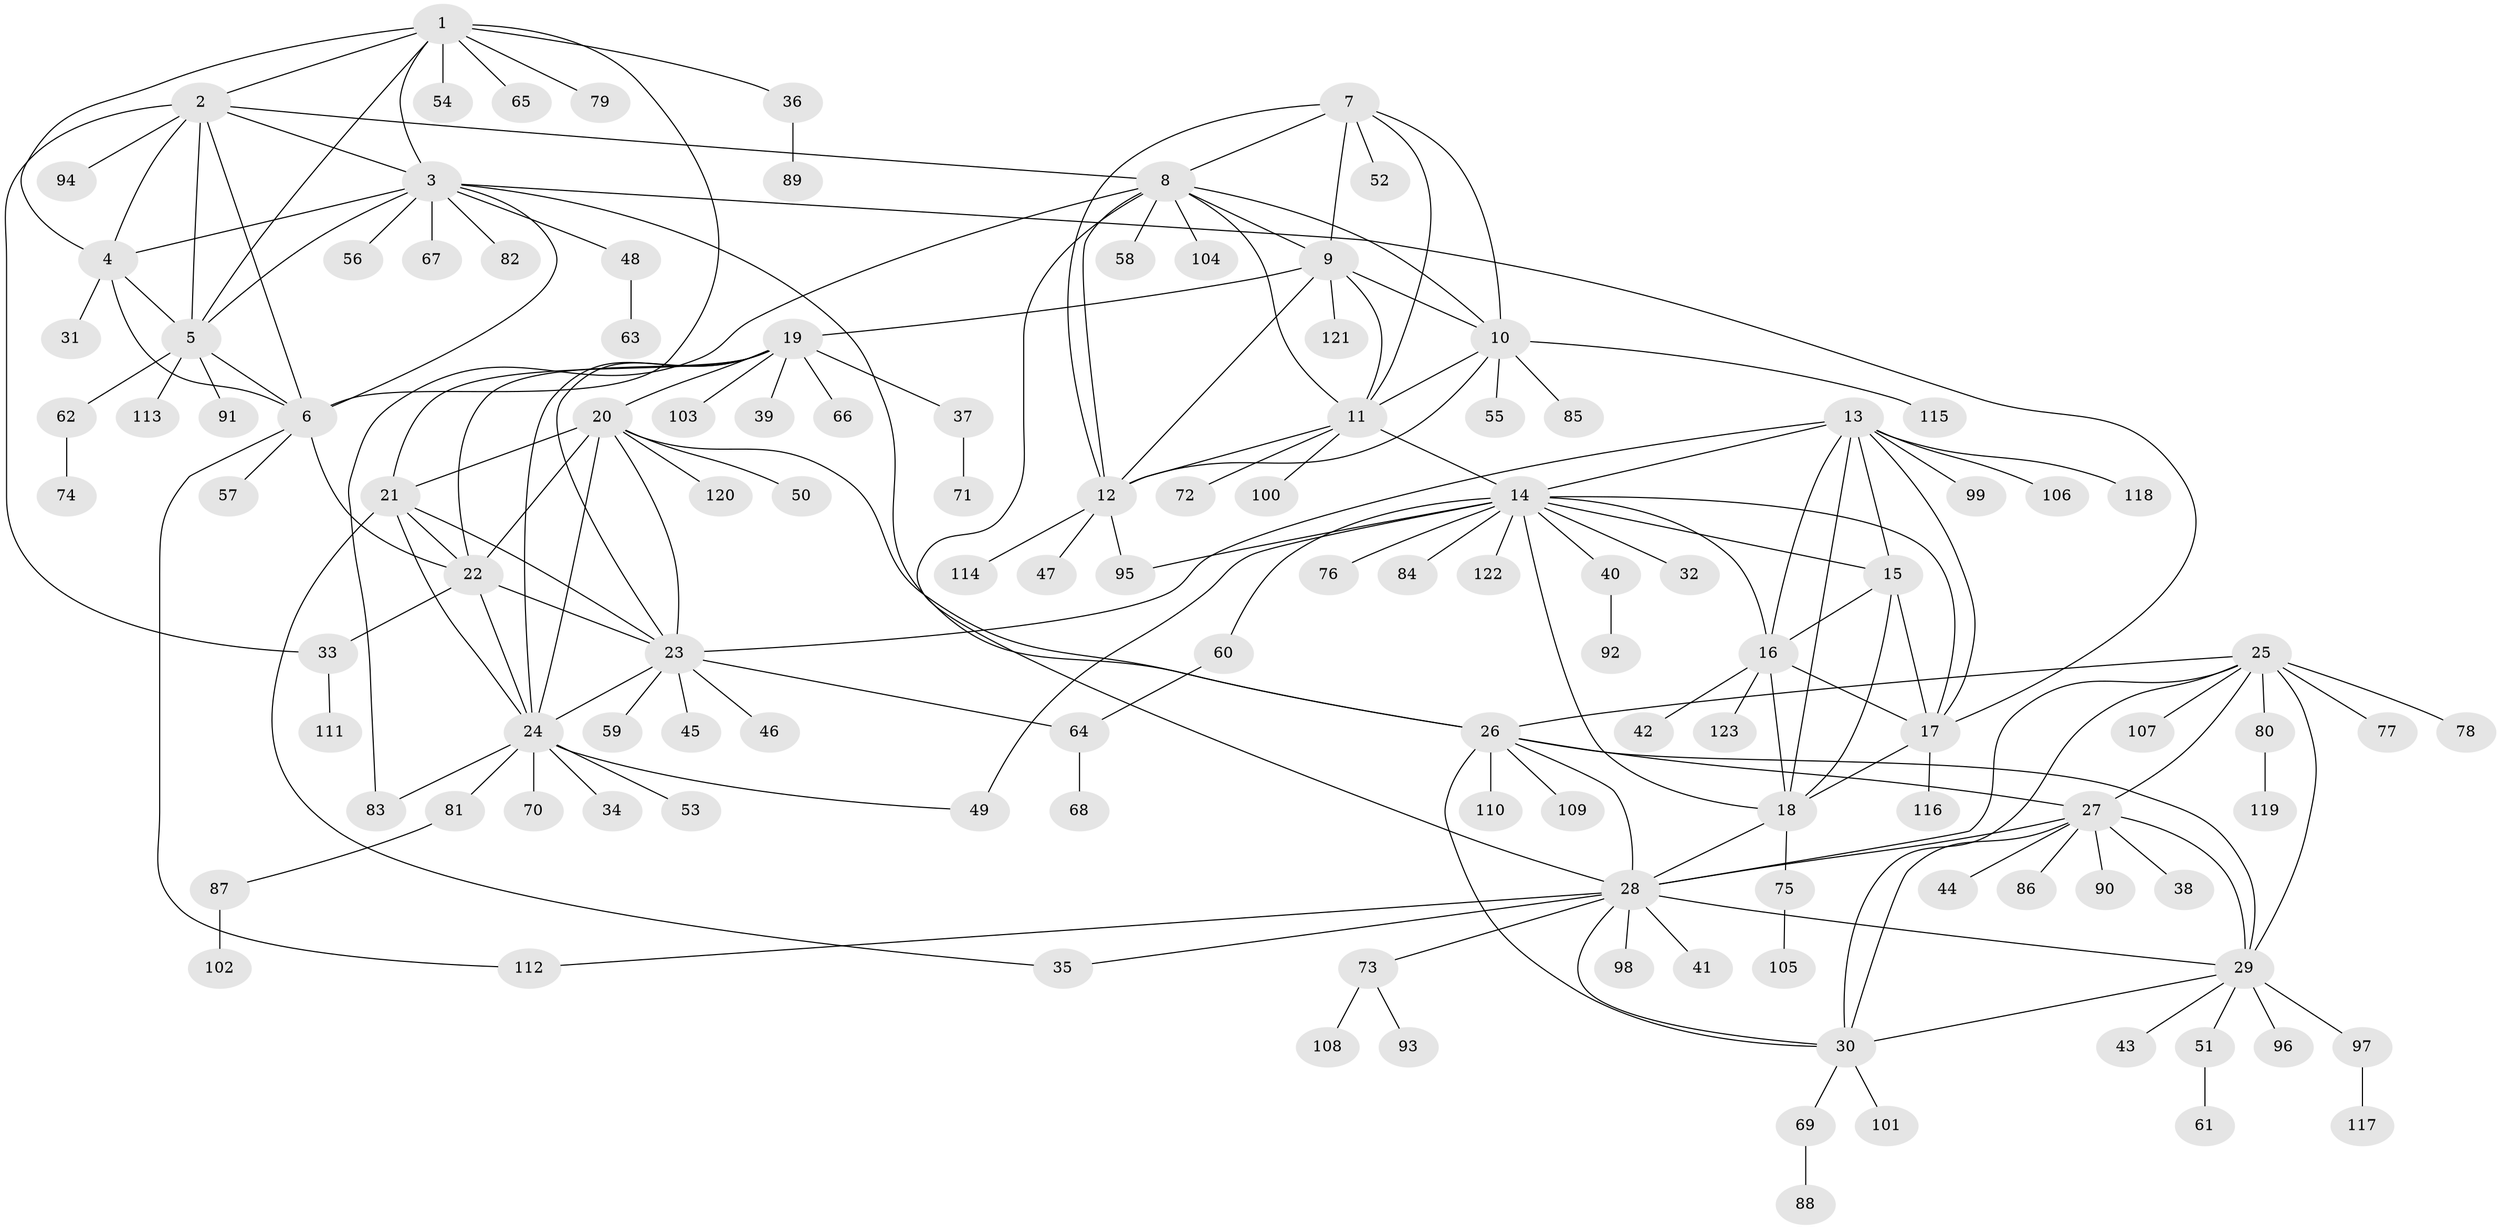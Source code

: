 // Generated by graph-tools (version 1.1) at 2025/02/03/09/25 03:02:41]
// undirected, 123 vertices, 185 edges
graph export_dot {
graph [start="1"]
  node [color=gray90,style=filled];
  1;
  2;
  3;
  4;
  5;
  6;
  7;
  8;
  9;
  10;
  11;
  12;
  13;
  14;
  15;
  16;
  17;
  18;
  19;
  20;
  21;
  22;
  23;
  24;
  25;
  26;
  27;
  28;
  29;
  30;
  31;
  32;
  33;
  34;
  35;
  36;
  37;
  38;
  39;
  40;
  41;
  42;
  43;
  44;
  45;
  46;
  47;
  48;
  49;
  50;
  51;
  52;
  53;
  54;
  55;
  56;
  57;
  58;
  59;
  60;
  61;
  62;
  63;
  64;
  65;
  66;
  67;
  68;
  69;
  70;
  71;
  72;
  73;
  74;
  75;
  76;
  77;
  78;
  79;
  80;
  81;
  82;
  83;
  84;
  85;
  86;
  87;
  88;
  89;
  90;
  91;
  92;
  93;
  94;
  95;
  96;
  97;
  98;
  99;
  100;
  101;
  102;
  103;
  104;
  105;
  106;
  107;
  108;
  109;
  110;
  111;
  112;
  113;
  114;
  115;
  116;
  117;
  118;
  119;
  120;
  121;
  122;
  123;
  1 -- 2;
  1 -- 3;
  1 -- 4;
  1 -- 5;
  1 -- 6;
  1 -- 36;
  1 -- 54;
  1 -- 65;
  1 -- 79;
  2 -- 3;
  2 -- 4;
  2 -- 5;
  2 -- 6;
  2 -- 8;
  2 -- 33;
  2 -- 94;
  3 -- 4;
  3 -- 5;
  3 -- 6;
  3 -- 17;
  3 -- 26;
  3 -- 48;
  3 -- 56;
  3 -- 67;
  3 -- 82;
  4 -- 5;
  4 -- 6;
  4 -- 31;
  5 -- 6;
  5 -- 62;
  5 -- 91;
  5 -- 113;
  6 -- 22;
  6 -- 57;
  6 -- 112;
  7 -- 8;
  7 -- 9;
  7 -- 10;
  7 -- 11;
  7 -- 12;
  7 -- 52;
  8 -- 9;
  8 -- 10;
  8 -- 11;
  8 -- 12;
  8 -- 28;
  8 -- 58;
  8 -- 83;
  8 -- 104;
  9 -- 10;
  9 -- 11;
  9 -- 12;
  9 -- 19;
  9 -- 121;
  10 -- 11;
  10 -- 12;
  10 -- 55;
  10 -- 85;
  10 -- 115;
  11 -- 12;
  11 -- 14;
  11 -- 72;
  11 -- 100;
  12 -- 47;
  12 -- 95;
  12 -- 114;
  13 -- 14;
  13 -- 15;
  13 -- 16;
  13 -- 17;
  13 -- 18;
  13 -- 23;
  13 -- 99;
  13 -- 106;
  13 -- 118;
  14 -- 15;
  14 -- 16;
  14 -- 17;
  14 -- 18;
  14 -- 32;
  14 -- 40;
  14 -- 49;
  14 -- 60;
  14 -- 76;
  14 -- 84;
  14 -- 95;
  14 -- 122;
  15 -- 16;
  15 -- 17;
  15 -- 18;
  16 -- 17;
  16 -- 18;
  16 -- 42;
  16 -- 123;
  17 -- 18;
  17 -- 116;
  18 -- 28;
  18 -- 75;
  19 -- 20;
  19 -- 21;
  19 -- 22;
  19 -- 23;
  19 -- 24;
  19 -- 37;
  19 -- 39;
  19 -- 66;
  19 -- 103;
  20 -- 21;
  20 -- 22;
  20 -- 23;
  20 -- 24;
  20 -- 26;
  20 -- 50;
  20 -- 120;
  21 -- 22;
  21 -- 23;
  21 -- 24;
  21 -- 35;
  22 -- 23;
  22 -- 24;
  22 -- 33;
  23 -- 24;
  23 -- 45;
  23 -- 46;
  23 -- 59;
  23 -- 64;
  24 -- 34;
  24 -- 49;
  24 -- 53;
  24 -- 70;
  24 -- 81;
  24 -- 83;
  25 -- 26;
  25 -- 27;
  25 -- 28;
  25 -- 29;
  25 -- 30;
  25 -- 77;
  25 -- 78;
  25 -- 80;
  25 -- 107;
  26 -- 27;
  26 -- 28;
  26 -- 29;
  26 -- 30;
  26 -- 109;
  26 -- 110;
  27 -- 28;
  27 -- 29;
  27 -- 30;
  27 -- 38;
  27 -- 44;
  27 -- 86;
  27 -- 90;
  28 -- 29;
  28 -- 30;
  28 -- 35;
  28 -- 41;
  28 -- 73;
  28 -- 98;
  28 -- 112;
  29 -- 30;
  29 -- 43;
  29 -- 51;
  29 -- 96;
  29 -- 97;
  30 -- 69;
  30 -- 101;
  33 -- 111;
  36 -- 89;
  37 -- 71;
  40 -- 92;
  48 -- 63;
  51 -- 61;
  60 -- 64;
  62 -- 74;
  64 -- 68;
  69 -- 88;
  73 -- 93;
  73 -- 108;
  75 -- 105;
  80 -- 119;
  81 -- 87;
  87 -- 102;
  97 -- 117;
}
